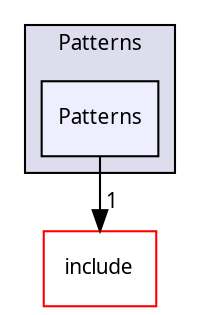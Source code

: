 digraph "Solution/Solution/Alicorn/Build/Patterns/Patterns" {
  compound=true
  node [ fontsize="10", fontname="Verdana"];
  edge [ labelfontsize="10", labelfontname="Verdana"];
  subgraph clusterdir_16ec6319bdbe192bd3493b8915d6e5c2 {
    graph [ bgcolor="#ddddee", pencolor="black", label="Patterns" fontname="Verdana", fontsize="10", URL="dir_16ec6319bdbe192bd3493b8915d6e5c2.html"]
  dir_f4d9bf797b09b05aa4837b46a8b90890 [shape=box, label="Patterns", style="filled", fillcolor="#eeeeff", pencolor="black", URL="dir_f4d9bf797b09b05aa4837b46a8b90890.html"];
  }
  dir_3e485b6767415191f62ea634d9473613 [shape=box label="include" fillcolor="white" style="filled" color="red" URL="dir_3e485b6767415191f62ea634d9473613.html"];
  dir_f4d9bf797b09b05aa4837b46a8b90890->dir_3e485b6767415191f62ea634d9473613 [headlabel="1", labeldistance=1.5 headhref="dir_000041_000048.html"];
}
